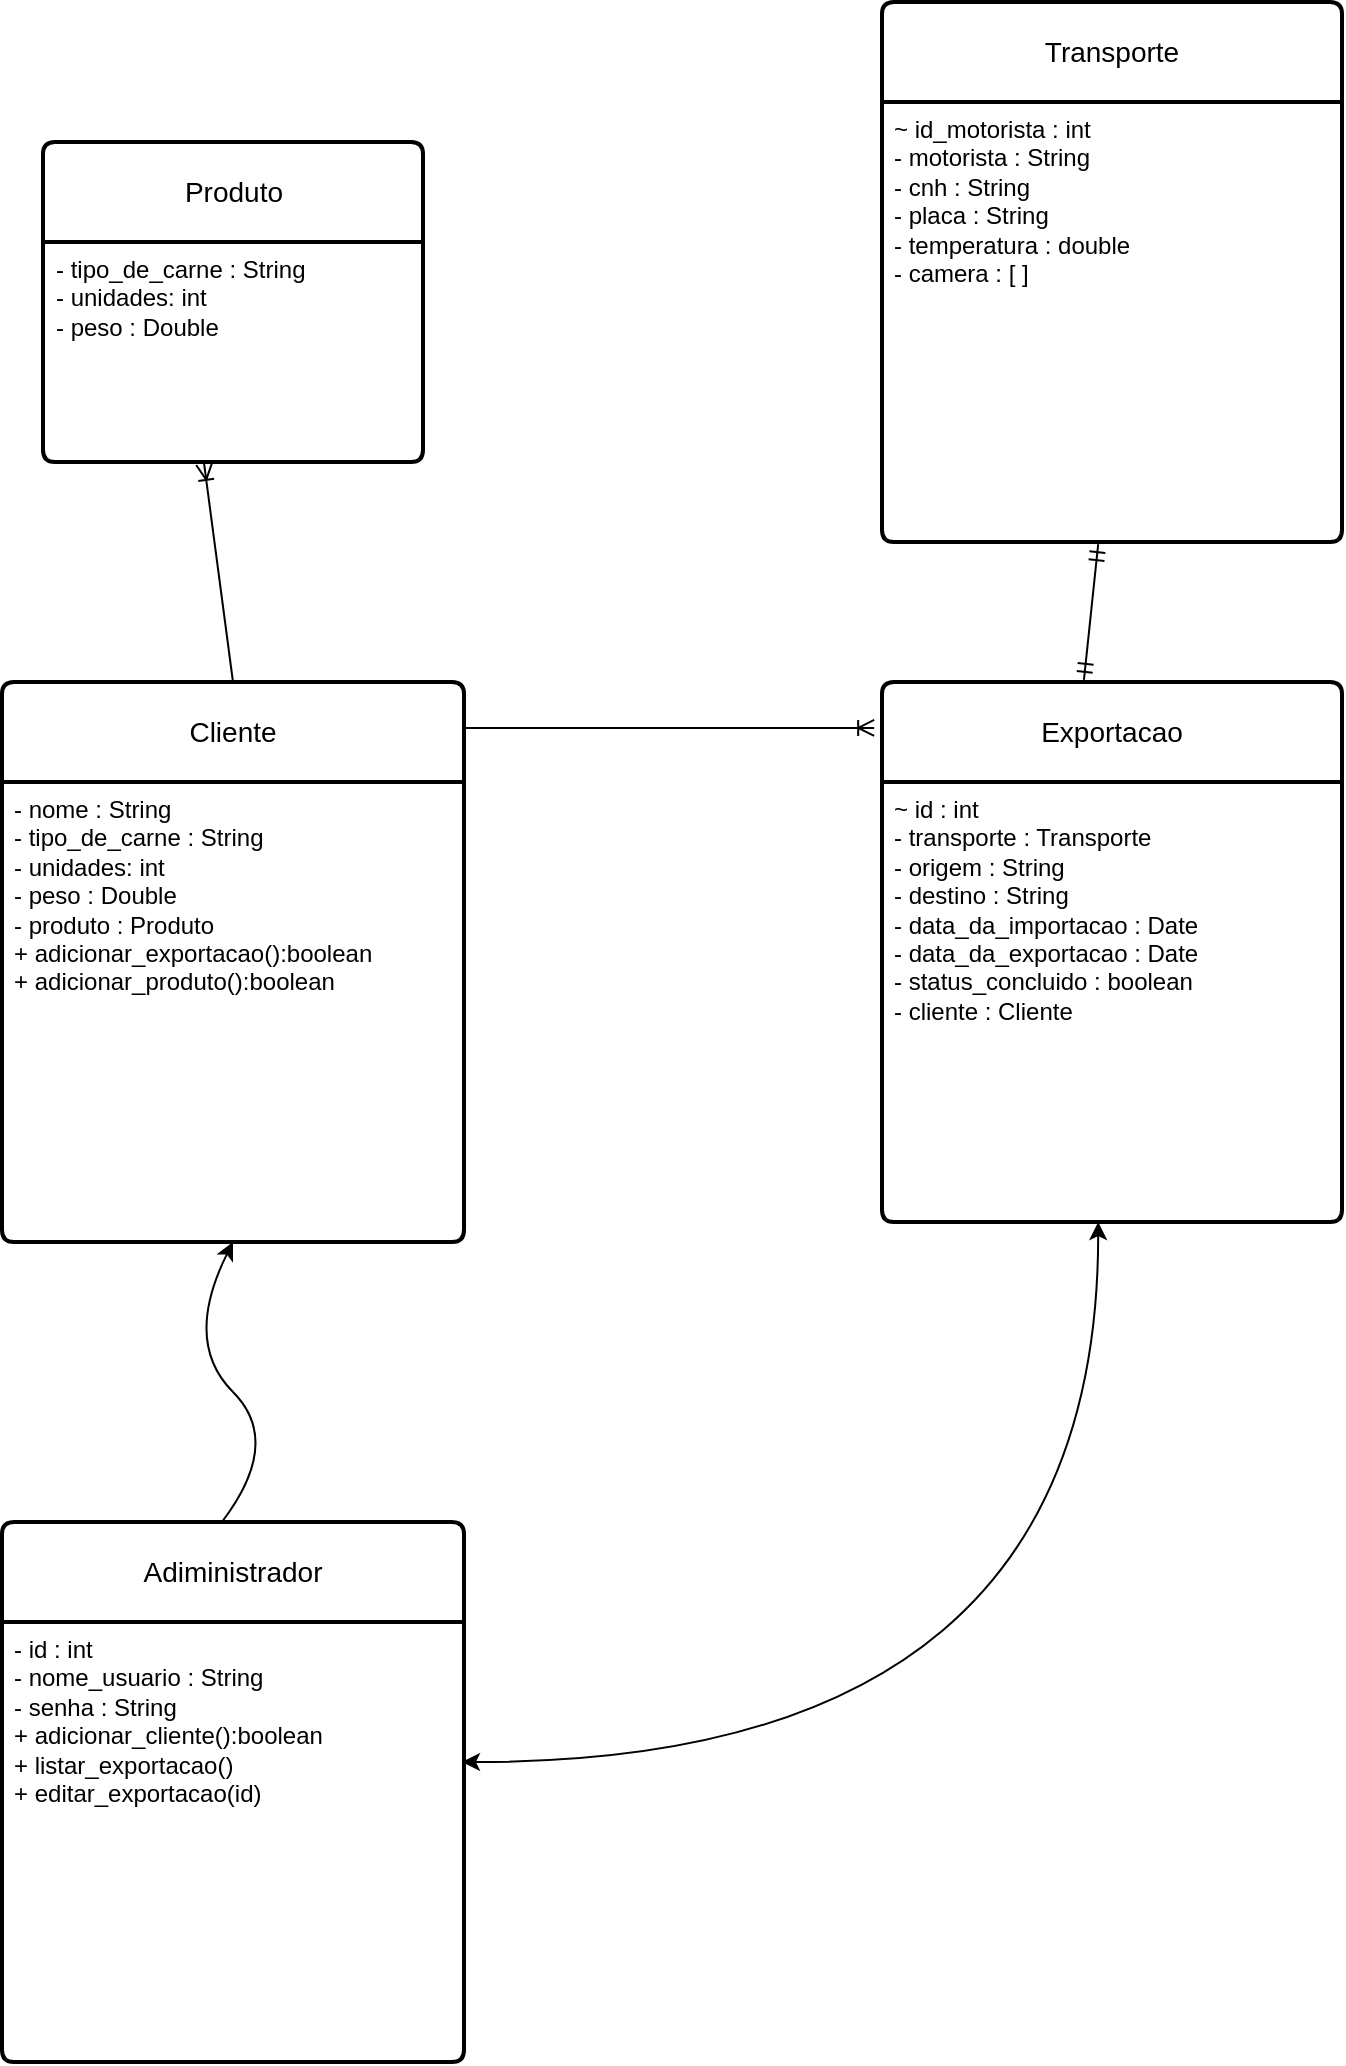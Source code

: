 <mxfile version="27.1.6">
  <diagram name="Página-1" id="BKnsedUX9qdCjatulcZ2">
    <mxGraphModel dx="1416" dy="744" grid="1" gridSize="10" guides="1" tooltips="1" connect="1" arrows="1" fold="1" page="1" pageScale="1" pageWidth="827" pageHeight="1169" math="0" shadow="0">
      <root>
        <mxCell id="0" />
        <mxCell id="1" parent="0" />
        <mxCell id="XpTC-aLq-jgEFeij10SL-21" value="Cliente" style="swimlane;childLayout=stackLayout;horizontal=1;startSize=50;horizontalStack=0;rounded=1;fontSize=14;fontStyle=0;strokeWidth=2;resizeParent=0;resizeLast=1;shadow=0;dashed=0;align=center;arcSize=4;whiteSpace=wrap;html=1;" vertex="1" parent="1">
          <mxGeometry x="40" y="400" width="231" height="280" as="geometry" />
        </mxCell>
        <mxCell id="XpTC-aLq-jgEFeij10SL-22" value="&lt;div&gt;- nome : String&lt;/div&gt;&lt;div&gt;- tipo_de_carne : String&lt;/div&gt;&lt;div&gt;- unidades: int&lt;/div&gt;&lt;div&gt;- peso : Double&lt;/div&gt;&lt;div&gt;- produto : Produto&lt;br&gt;&lt;/div&gt;&lt;div&gt;+ adicionar_exportacao():boolean&lt;/div&gt;&lt;div&gt;+ adicionar_produto():boolean&lt;br&gt;&lt;/div&gt;&lt;div&gt;&lt;br&gt;&lt;/div&gt;" style="align=left;strokeColor=none;fillColor=none;spacingLeft=4;spacingRight=4;fontSize=12;verticalAlign=top;resizable=0;rotatable=0;part=1;html=1;whiteSpace=wrap;" vertex="1" parent="XpTC-aLq-jgEFeij10SL-21">
          <mxGeometry y="50" width="231" height="230" as="geometry" />
        </mxCell>
        <mxCell id="XpTC-aLq-jgEFeij10SL-23" value="Adiministrador" style="swimlane;childLayout=stackLayout;horizontal=1;startSize=50;horizontalStack=0;rounded=1;fontSize=14;fontStyle=0;strokeWidth=2;resizeParent=0;resizeLast=1;shadow=0;dashed=0;align=center;arcSize=4;whiteSpace=wrap;html=1;" vertex="1" parent="1">
          <mxGeometry x="40" y="820" width="231" height="270" as="geometry" />
        </mxCell>
        <mxCell id="XpTC-aLq-jgEFeij10SL-24" value="&lt;div&gt;- id : int&lt;/div&gt;&lt;div&gt;- nome_usuario : String&lt;/div&gt;&lt;div&gt;- senha : String&lt;/div&gt;&lt;div&gt;+ adicionar_cliente():boolean&lt;/div&gt;&lt;div&gt;+ listar_exportacao()&lt;/div&gt;&lt;div&gt;+ editar_exportacao(id)&lt;/div&gt;" style="align=left;strokeColor=none;fillColor=none;spacingLeft=4;spacingRight=4;fontSize=12;verticalAlign=top;resizable=0;rotatable=0;part=1;html=1;whiteSpace=wrap;" vertex="1" parent="XpTC-aLq-jgEFeij10SL-23">
          <mxGeometry y="50" width="231" height="220" as="geometry" />
        </mxCell>
        <mxCell id="XpTC-aLq-jgEFeij10SL-25" value="Exportacao" style="swimlane;childLayout=stackLayout;horizontal=1;startSize=50;horizontalStack=0;rounded=1;fontSize=14;fontStyle=0;strokeWidth=2;resizeParent=0;resizeLast=1;shadow=0;dashed=0;align=center;arcSize=4;whiteSpace=wrap;html=1;" vertex="1" parent="1">
          <mxGeometry x="480" y="400" width="230" height="270" as="geometry" />
        </mxCell>
        <mxCell id="XpTC-aLq-jgEFeij10SL-26" value="&lt;div&gt;~ id : int&lt;/div&gt;&lt;div&gt;- transporte : Transporte&lt;/div&gt;&lt;div&gt;- origem : String&lt;/div&gt;&lt;div&gt;- destino : String&lt;/div&gt;&lt;div&gt;- data_da_importacao : Date&lt;/div&gt;&lt;div&gt;- data_da_exportacao : Date&lt;/div&gt;&lt;div&gt;- status_concluido : boolean&lt;/div&gt;&lt;div&gt;- cliente : Cliente&lt;/div&gt;&lt;div&gt;&lt;br&gt;&lt;/div&gt;&lt;div&gt;&lt;br&gt;&lt;/div&gt;&lt;div&gt;&lt;br&gt;&lt;/div&gt;&lt;div&gt;&lt;br&gt;&lt;/div&gt;" style="align=left;strokeColor=none;fillColor=none;spacingLeft=4;spacingRight=4;fontSize=12;verticalAlign=top;resizable=0;rotatable=0;part=1;html=1;whiteSpace=wrap;" vertex="1" parent="XpTC-aLq-jgEFeij10SL-25">
          <mxGeometry y="50" width="230" height="220" as="geometry" />
        </mxCell>
        <mxCell id="XpTC-aLq-jgEFeij10SL-27" value="" style="edgeStyle=entityRelationEdgeStyle;fontSize=12;html=1;endArrow=ERoneToMany;rounded=0;exitX=1;exitY=0.082;exitDx=0;exitDy=0;exitPerimeter=0;entryX=-0.017;entryY=0.085;entryDx=0;entryDy=0;entryPerimeter=0;" edge="1" parent="1" source="XpTC-aLq-jgEFeij10SL-21" target="XpTC-aLq-jgEFeij10SL-25">
          <mxGeometry width="100" height="100" relative="1" as="geometry">
            <mxPoint x="360" y="650" as="sourcePoint" />
            <mxPoint x="460" y="550" as="targetPoint" />
          </mxGeometry>
        </mxCell>
        <mxCell id="XpTC-aLq-jgEFeij10SL-28" value="" style="curved=1;endArrow=classic;html=1;rounded=0;entryX=0.5;entryY=1;entryDx=0;entryDy=0;exitX=0.476;exitY=0;exitDx=0;exitDy=0;exitPerimeter=0;" edge="1" parent="1" source="XpTC-aLq-jgEFeij10SL-23" target="XpTC-aLq-jgEFeij10SL-21">
          <mxGeometry width="50" height="50" relative="1" as="geometry">
            <mxPoint x="130.5" y="780" as="sourcePoint" />
            <mxPoint x="180.5" y="730" as="targetPoint" />
            <Array as="points">
              <mxPoint x="180.5" y="780" />
              <mxPoint x="130.5" y="730" />
            </Array>
          </mxGeometry>
        </mxCell>
        <mxCell id="XpTC-aLq-jgEFeij10SL-29" value="" style="endArrow=classic;startArrow=classic;html=1;rounded=0;entryX=0.47;entryY=1;entryDx=0;entryDy=0;entryPerimeter=0;edgeStyle=orthogonalEdgeStyle;curved=1;" edge="1" parent="1" target="XpTC-aLq-jgEFeij10SL-26">
          <mxGeometry width="50" height="50" relative="1" as="geometry">
            <mxPoint x="270" y="940" as="sourcePoint" />
            <mxPoint x="440" y="730" as="targetPoint" />
          </mxGeometry>
        </mxCell>
        <mxCell id="XpTC-aLq-jgEFeij10SL-30" value="Produto" style="swimlane;childLayout=stackLayout;horizontal=1;startSize=50;horizontalStack=0;rounded=1;fontSize=14;fontStyle=0;strokeWidth=2;resizeParent=0;resizeLast=1;shadow=0;dashed=0;align=center;arcSize=4;whiteSpace=wrap;html=1;" vertex="1" parent="1">
          <mxGeometry x="60.5" y="130" width="190" height="160" as="geometry" />
        </mxCell>
        <mxCell id="XpTC-aLq-jgEFeij10SL-31" value="&lt;div&gt;- tipo_de_carne : String&lt;/div&gt;&lt;div&gt;- unidades: int&lt;/div&gt;&lt;div&gt;- peso : Double&lt;/div&gt;&lt;div&gt;&lt;br&gt;&lt;/div&gt;" style="align=left;strokeColor=none;fillColor=none;spacingLeft=4;spacingRight=4;fontSize=12;verticalAlign=top;resizable=0;rotatable=0;part=1;html=1;whiteSpace=wrap;" vertex="1" parent="XpTC-aLq-jgEFeij10SL-30">
          <mxGeometry y="50" width="190" height="110" as="geometry" />
        </mxCell>
        <mxCell id="XpTC-aLq-jgEFeij10SL-34" value="" style="fontSize=12;html=1;endArrow=ERoneToMany;rounded=0;exitX=0.5;exitY=0;exitDx=0;exitDy=0;entryX=0.424;entryY=1.009;entryDx=0;entryDy=0;entryPerimeter=0;" edge="1" parent="1" source="XpTC-aLq-jgEFeij10SL-21" target="XpTC-aLq-jgEFeij10SL-31">
          <mxGeometry width="100" height="100" relative="1" as="geometry">
            <mxPoint x="470" y="510" as="sourcePoint" />
            <mxPoint x="570" y="410" as="targetPoint" />
          </mxGeometry>
        </mxCell>
        <mxCell id="XpTC-aLq-jgEFeij10SL-35" value="Transporte" style="swimlane;childLayout=stackLayout;horizontal=1;startSize=50;horizontalStack=0;rounded=1;fontSize=14;fontStyle=0;strokeWidth=2;resizeParent=0;resizeLast=1;shadow=0;dashed=0;align=center;arcSize=4;whiteSpace=wrap;html=1;" vertex="1" parent="1">
          <mxGeometry x="480" y="60" width="230" height="270" as="geometry" />
        </mxCell>
        <mxCell id="XpTC-aLq-jgEFeij10SL-36" value="&lt;div&gt;~ id_motorista : int&lt;/div&gt;&lt;div&gt;- motorista : String&lt;/div&gt;&lt;div&gt;- cnh : String&lt;br&gt;&lt;/div&gt;&lt;div&gt;- placa : String&lt;/div&gt;&lt;div&gt;- temperatura : double&lt;/div&gt;&lt;div&gt;- camera : [ ]&lt;/div&gt;&lt;div&gt;&lt;br&gt;&lt;/div&gt;&lt;div&gt;&lt;br&gt;&lt;/div&gt;&lt;div&gt;&lt;br&gt;&lt;/div&gt;&lt;div&gt;&lt;br&gt;&lt;/div&gt;" style="align=left;strokeColor=none;fillColor=none;spacingLeft=4;spacingRight=4;fontSize=12;verticalAlign=top;resizable=0;rotatable=0;part=1;html=1;whiteSpace=wrap;" vertex="1" parent="XpTC-aLq-jgEFeij10SL-35">
          <mxGeometry y="50" width="230" height="220" as="geometry" />
        </mxCell>
        <mxCell id="XpTC-aLq-jgEFeij10SL-38" value="" style="fontSize=12;html=1;endArrow=ERmandOne;startArrow=ERmandOne;rounded=0;entryX=0.47;entryY=1.005;entryDx=0;entryDy=0;entryPerimeter=0;exitX=0.439;exitY=-0.004;exitDx=0;exitDy=0;exitPerimeter=0;" edge="1" parent="1" source="XpTC-aLq-jgEFeij10SL-25" target="XpTC-aLq-jgEFeij10SL-36">
          <mxGeometry width="100" height="100" relative="1" as="geometry">
            <mxPoint x="470" y="420" as="sourcePoint" />
            <mxPoint x="570" y="320" as="targetPoint" />
          </mxGeometry>
        </mxCell>
      </root>
    </mxGraphModel>
  </diagram>
</mxfile>
